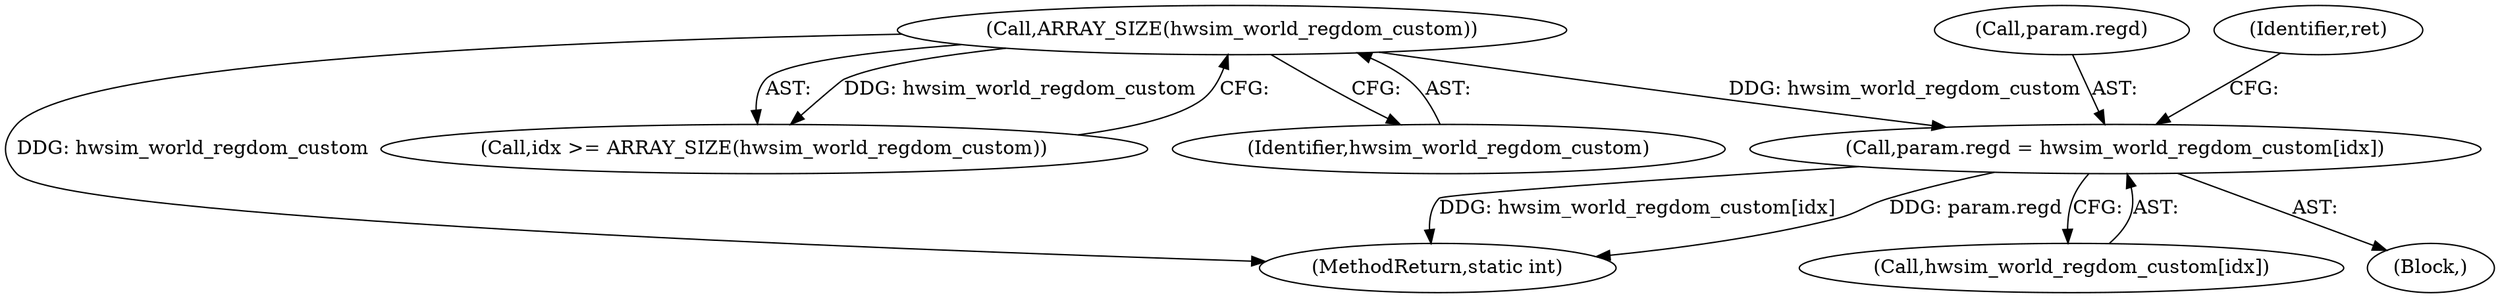 digraph "0_linux_0ddcff49b672239dda94d70d0fcf50317a9f4b51@array" {
"1000269" [label="(Call,param.regd = hwsim_world_regdom_custom[idx])"];
"1000264" [label="(Call,ARRAY_SIZE(hwsim_world_regdom_custom))"];
"1000270" [label="(Call,param.regd)"];
"1000277" [label="(Identifier,ret)"];
"1000251" [label="(Block,)"];
"1000265" [label="(Identifier,hwsim_world_regdom_custom)"];
"1000286" [label="(MethodReturn,static int)"];
"1000273" [label="(Call,hwsim_world_regdom_custom[idx])"];
"1000269" [label="(Call,param.regd = hwsim_world_regdom_custom[idx])"];
"1000264" [label="(Call,ARRAY_SIZE(hwsim_world_regdom_custom))"];
"1000262" [label="(Call,idx >= ARRAY_SIZE(hwsim_world_regdom_custom))"];
"1000269" -> "1000251"  [label="AST: "];
"1000269" -> "1000273"  [label="CFG: "];
"1000270" -> "1000269"  [label="AST: "];
"1000273" -> "1000269"  [label="AST: "];
"1000277" -> "1000269"  [label="CFG: "];
"1000269" -> "1000286"  [label="DDG: hwsim_world_regdom_custom[idx]"];
"1000269" -> "1000286"  [label="DDG: param.regd"];
"1000264" -> "1000269"  [label="DDG: hwsim_world_regdom_custom"];
"1000264" -> "1000262"  [label="AST: "];
"1000264" -> "1000265"  [label="CFG: "];
"1000265" -> "1000264"  [label="AST: "];
"1000262" -> "1000264"  [label="CFG: "];
"1000264" -> "1000286"  [label="DDG: hwsim_world_regdom_custom"];
"1000264" -> "1000262"  [label="DDG: hwsim_world_regdom_custom"];
}
